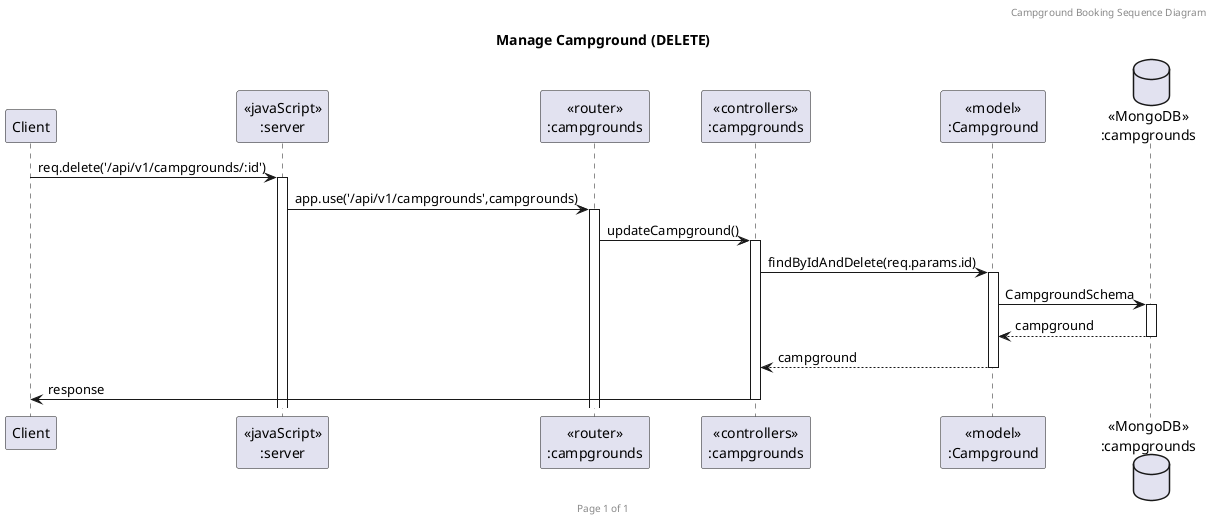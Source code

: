 @startuml Manage Campground (DELETE)

header Campground Booking Sequence Diagram
footer Page %page% of %lastpage%
title "Manage Campground (DELETE)"

participant "Client" as client
participant "<<javaScript>>\n:server" as server
participant "<<router>>\n:campgrounds" as routerCampgrounds
participant "<<controllers>>\n:campgrounds" as controllersCampgrounds
participant "<<model>>\n:Campground" as modelCampground
database "<<MongoDB>>\n:campgrounds" as CampgroundsDatabase

client->server ++:req.delete('/api/v1/campgrounds/:id')
server->routerCampgrounds ++:app.use('/api/v1/campgrounds',campgrounds)
routerCampgrounds -> controllersCampgrounds ++:updateCampground()
controllersCampgrounds->modelCampground ++:findByIdAndDelete(req.params.id)
modelCampground ->CampgroundsDatabase ++: CampgroundSchema
CampgroundsDatabase --> modelCampground --: campground
controllersCampgrounds <-- modelCampground --:campground
controllersCampgrounds->client --:response

@enduml
